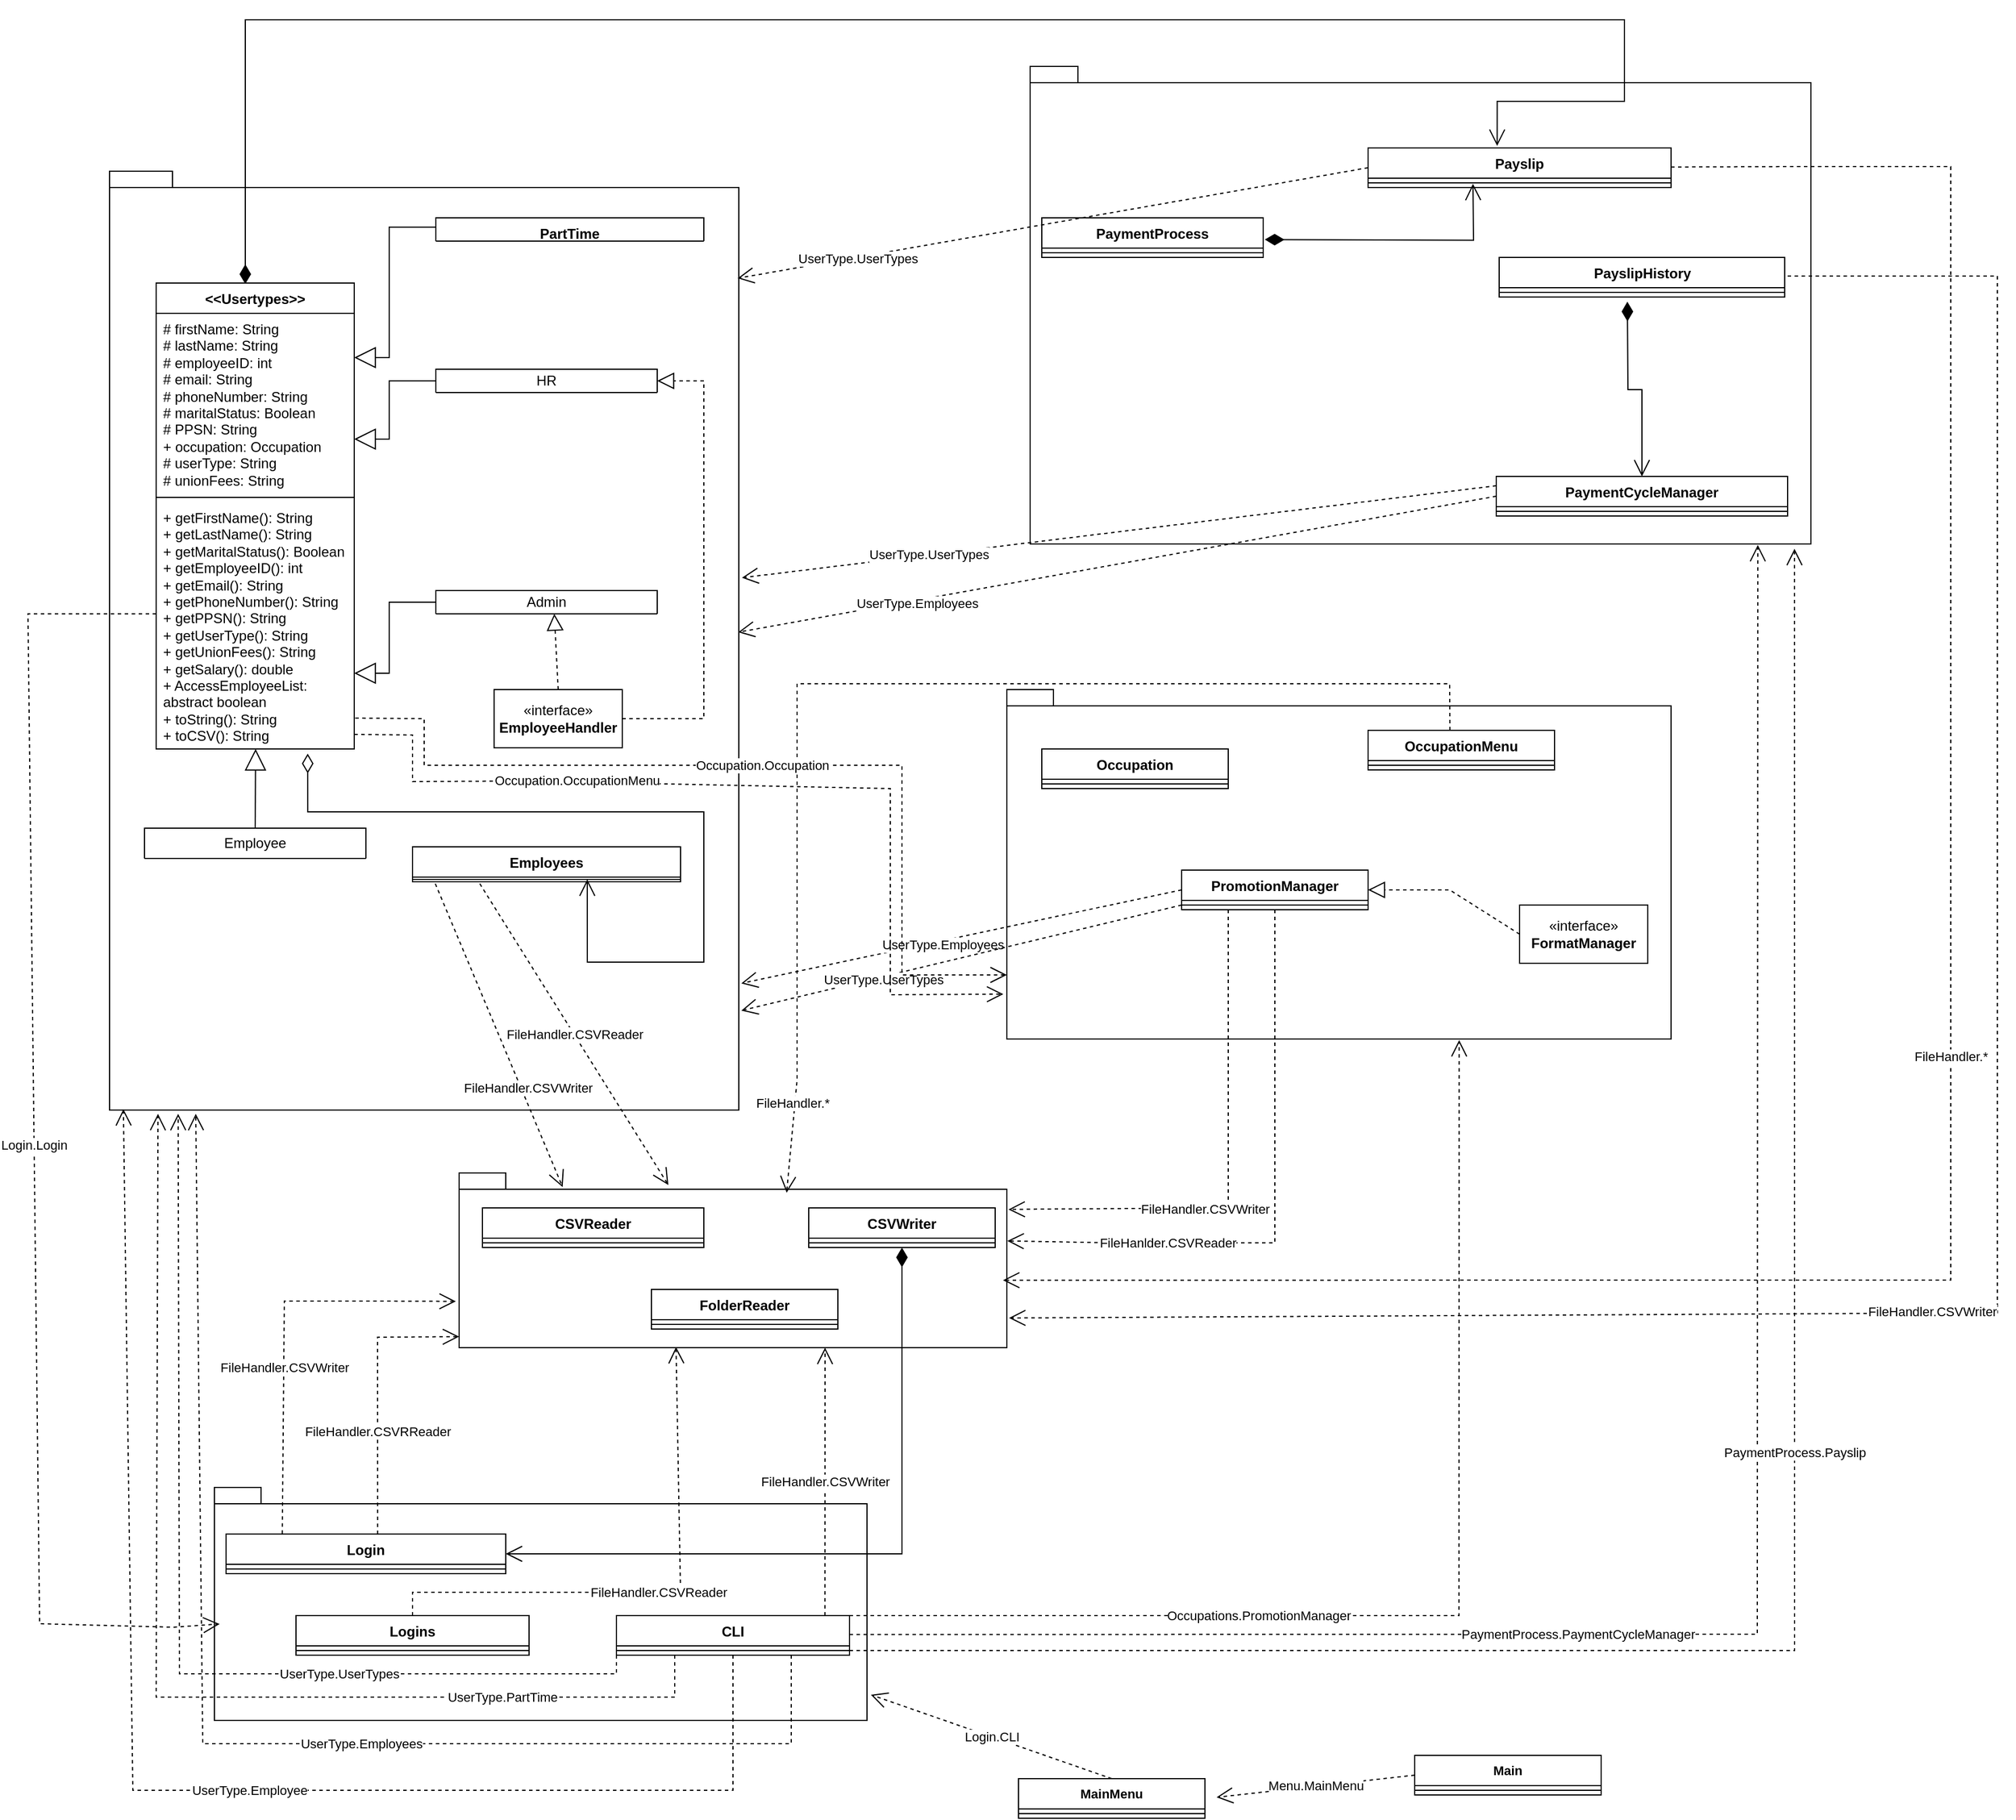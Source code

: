 <mxfile version="24.7.17">
  <diagram id="C5RBs43oDa-KdzZeNtuy" name="Page-1">
    <mxGraphModel dx="4654" dy="2660" grid="1" gridSize="10" guides="1" tooltips="1" connect="1" arrows="1" fold="1" page="1" pageScale="1" pageWidth="827" pageHeight="1169" math="0" shadow="0">
      <root>
        <mxCell id="WIyWlLk6GJQsqaUBKTNV-0" />
        <mxCell id="WIyWlLk6GJQsqaUBKTNV-1" parent="WIyWlLk6GJQsqaUBKTNV-0" />
        <mxCell id="4vPuWXh4gn6PE7Pk4YV6-0" value="&amp;lt;&amp;lt;Usertypes&amp;gt;&amp;gt;" style="swimlane;fontStyle=1;align=center;verticalAlign=top;childLayout=stackLayout;horizontal=1;startSize=26;horizontalStack=0;resizeParent=1;resizeParentMax=0;resizeLast=0;collapsible=1;marginBottom=0;whiteSpace=wrap;html=1;" vertex="1" parent="WIyWlLk6GJQsqaUBKTNV-1">
          <mxGeometry x="-780" y="-54" width="170" height="400" as="geometry" />
        </mxCell>
        <mxCell id="4vPuWXh4gn6PE7Pk4YV6-1" value="# firstName: String&lt;div&gt;# lastName: String&lt;/div&gt;&lt;div&gt;# employeeID: int&lt;/div&gt;&lt;div&gt;&lt;span style=&quot;background-color: initial;&quot;&gt;# email: String&lt;/span&gt;&lt;/div&gt;&lt;div&gt;&lt;span style=&quot;background-color: initial;&quot;&gt;# phoneNumber: String&lt;/span&gt;&lt;/div&gt;&lt;div&gt;&lt;span style=&quot;background-color: initial;&quot;&gt;# maritalStatus: Boolean&lt;/span&gt;&lt;/div&gt;&lt;div&gt;&lt;span style=&quot;background-color: initial;&quot;&gt;# PPSN: String&lt;/span&gt;&lt;/div&gt;&lt;div&gt;+ occupation: Occupation&lt;/div&gt;&lt;div&gt;# userType: String&lt;/div&gt;&lt;div&gt;# unionFees: String&lt;/div&gt;" style="text;strokeColor=none;fillColor=none;align=left;verticalAlign=top;spacingLeft=4;spacingRight=4;overflow=hidden;rotatable=0;points=[[0,0.5],[1,0.5]];portConstraint=eastwest;whiteSpace=wrap;html=1;" vertex="1" parent="4vPuWXh4gn6PE7Pk4YV6-0">
          <mxGeometry y="26" width="170" height="154" as="geometry" />
        </mxCell>
        <mxCell id="4vPuWXh4gn6PE7Pk4YV6-2" value="" style="line;strokeWidth=1;fillColor=none;align=left;verticalAlign=middle;spacingTop=-1;spacingLeft=3;spacingRight=3;rotatable=0;labelPosition=right;points=[];portConstraint=eastwest;strokeColor=inherit;" vertex="1" parent="4vPuWXh4gn6PE7Pk4YV6-0">
          <mxGeometry y="180" width="170" height="8" as="geometry" />
        </mxCell>
        <mxCell id="4vPuWXh4gn6PE7Pk4YV6-3" value="+ getFirstName(): String&lt;div&gt;+ getLastName(): String&lt;/div&gt;&lt;div&gt;+ getMaritalStatus(): Boolean&lt;/div&gt;&lt;div&gt;&lt;span style=&quot;background-color: initial;&quot;&gt;+ getEmployeeID(): int&lt;/span&gt;&lt;/div&gt;&lt;div&gt;&lt;span style=&quot;background-color: initial;&quot;&gt;+ getEmail(): String&lt;/span&gt;&lt;/div&gt;&lt;div&gt;&lt;span style=&quot;background-color: initial;&quot;&gt;+ getPhoneNumber(): String&lt;/span&gt;&lt;/div&gt;&lt;div&gt;&lt;span style=&quot;background-color: initial;&quot;&gt;+ getPPSN(): String&lt;/span&gt;&lt;/div&gt;&lt;div&gt;&lt;span style=&quot;background-color: initial;&quot;&gt;+ getUserType(): String&lt;/span&gt;&lt;/div&gt;&lt;div&gt;&lt;span style=&quot;background-color: initial;&quot;&gt;+ getUnionFees(): String&lt;/span&gt;&lt;/div&gt;&lt;div&gt;&lt;span style=&quot;background-color: initial;&quot;&gt;+ getSalary(): double&lt;/span&gt;&lt;/div&gt;&lt;div&gt;&lt;span style=&quot;background-color: initial;&quot;&gt;+ AccessEmployeeList: abstract boolean&lt;/span&gt;&lt;/div&gt;&lt;div&gt;&lt;span style=&quot;background-color: initial;&quot;&gt;+ toString(): String&lt;/span&gt;&lt;/div&gt;&lt;div&gt;&lt;span style=&quot;background-color: initial;&quot;&gt;+ toCSV(): String&lt;/span&gt;&lt;/div&gt;" style="text;strokeColor=none;fillColor=none;align=left;verticalAlign=top;spacingLeft=4;spacingRight=4;overflow=hidden;rotatable=0;points=[[0,0.5],[1,0.5]];portConstraint=eastwest;whiteSpace=wrap;html=1;" vertex="1" parent="4vPuWXh4gn6PE7Pk4YV6-0">
          <mxGeometry y="188" width="170" height="212" as="geometry" />
        </mxCell>
        <mxCell id="4vPuWXh4gn6PE7Pk4YV6-5" value="PartTime" style="swimlane;fontStyle=1;align=center;verticalAlign=top;childLayout=stackLayout;horizontal=1;startSize=26;horizontalStack=0;resizeParent=1;resizeParentMax=0;resizeLast=0;collapsible=1;marginBottom=0;whiteSpace=wrap;html=1;" vertex="1" parent="WIyWlLk6GJQsqaUBKTNV-1">
          <mxGeometry x="-540" y="-110" width="230" height="20" as="geometry" />
        </mxCell>
        <mxCell id="4vPuWXh4gn6PE7Pk4YV6-12" value="" style="shape=folder;fontStyle=1;spacingTop=10;tabWidth=40;tabHeight=14;tabPosition=left;html=1;whiteSpace=wrap;fillColor=none;" vertex="1" parent="WIyWlLk6GJQsqaUBKTNV-1">
          <mxGeometry x="-820" y="-150" width="540" height="806" as="geometry" />
        </mxCell>
        <mxCell id="4vPuWXh4gn6PE7Pk4YV6-13" value="" style="endArrow=block;endSize=16;endFill=0;html=1;rounded=0;exitX=0;exitY=0.5;exitDx=0;exitDy=0;" edge="1" parent="WIyWlLk6GJQsqaUBKTNV-1">
          <mxGeometry width="160" relative="1" as="geometry">
            <mxPoint x="-540" y="-102" as="sourcePoint" />
            <mxPoint x="-610" y="10" as="targetPoint" />
            <Array as="points">
              <mxPoint x="-580" y="-102" />
              <mxPoint x="-580" y="-22" />
              <mxPoint x="-580" y="-10" />
              <mxPoint x="-580" y="10" />
            </Array>
          </mxGeometry>
        </mxCell>
        <mxCell id="4vPuWXh4gn6PE7Pk4YV6-18" value="HR" style="swimlane;fontStyle=0;childLayout=stackLayout;horizontal=1;startSize=26;fillColor=none;horizontalStack=0;resizeParent=1;resizeParentMax=0;resizeLast=0;collapsible=1;marginBottom=0;whiteSpace=wrap;html=1;" vertex="1" parent="WIyWlLk6GJQsqaUBKTNV-1">
          <mxGeometry x="-540" y="20" width="190" height="20" as="geometry" />
        </mxCell>
        <mxCell id="4vPuWXh4gn6PE7Pk4YV6-22" value="" style="endArrow=block;endSize=16;endFill=0;html=1;rounded=0;exitX=0;exitY=0.5;exitDx=0;exitDy=0;" edge="1" parent="WIyWlLk6GJQsqaUBKTNV-1" source="4vPuWXh4gn6PE7Pk4YV6-18">
          <mxGeometry width="160" relative="1" as="geometry">
            <mxPoint x="-540" y="49" as="sourcePoint" />
            <mxPoint x="-610" y="80" as="targetPoint" />
            <Array as="points">
              <mxPoint x="-580" y="30" />
              <mxPoint x="-580" y="60" />
              <mxPoint x="-580" y="80" />
            </Array>
          </mxGeometry>
        </mxCell>
        <mxCell id="4vPuWXh4gn6PE7Pk4YV6-23" value="Admin" style="swimlane;fontStyle=0;childLayout=stackLayout;horizontal=1;startSize=26;fillColor=none;horizontalStack=0;resizeParent=1;resizeParentMax=0;resizeLast=0;collapsible=1;marginBottom=0;whiteSpace=wrap;html=1;" vertex="1" parent="WIyWlLk6GJQsqaUBKTNV-1">
          <mxGeometry x="-540" y="210" width="190" height="20" as="geometry" />
        </mxCell>
        <mxCell id="4vPuWXh4gn6PE7Pk4YV6-25" value="" style="endArrow=block;endSize=16;endFill=0;html=1;rounded=0;exitX=0;exitY=0.5;exitDx=0;exitDy=0;" edge="1" parent="WIyWlLk6GJQsqaUBKTNV-1" source="4vPuWXh4gn6PE7Pk4YV6-23">
          <mxGeometry width="160" relative="1" as="geometry">
            <mxPoint x="-540" y="250" as="sourcePoint" />
            <mxPoint x="-610" y="281" as="targetPoint" />
            <Array as="points">
              <mxPoint x="-580" y="220" />
              <mxPoint x="-580" y="261" />
              <mxPoint x="-580" y="281" />
            </Array>
          </mxGeometry>
        </mxCell>
        <mxCell id="4vPuWXh4gn6PE7Pk4YV6-26" value="Employee" style="swimlane;fontStyle=0;childLayout=stackLayout;horizontal=1;startSize=26;fillColor=none;horizontalStack=0;resizeParent=1;resizeParentMax=0;resizeLast=0;collapsible=1;marginBottom=0;whiteSpace=wrap;html=1;" vertex="1" parent="WIyWlLk6GJQsqaUBKTNV-1">
          <mxGeometry x="-790" y="414" width="190" height="26" as="geometry" />
        </mxCell>
        <mxCell id="4vPuWXh4gn6PE7Pk4YV6-28" value="" style="endArrow=block;endSize=16;endFill=0;html=1;rounded=0;exitX=0.5;exitY=0;exitDx=0;exitDy=0;entryX=0.502;entryY=1;entryDx=0;entryDy=0;entryPerimeter=0;" edge="1" parent="WIyWlLk6GJQsqaUBKTNV-1" source="4vPuWXh4gn6PE7Pk4YV6-26" target="4vPuWXh4gn6PE7Pk4YV6-3">
          <mxGeometry width="160" relative="1" as="geometry">
            <mxPoint x="-560" y="350" as="sourcePoint" />
            <mxPoint x="-400" y="350" as="targetPoint" />
          </mxGeometry>
        </mxCell>
        <mxCell id="4vPuWXh4gn6PE7Pk4YV6-29" value="Employees" style="swimlane;fontStyle=1;align=center;verticalAlign=top;childLayout=stackLayout;horizontal=1;startSize=26;horizontalStack=0;resizeParent=1;resizeParentMax=0;resizeLast=0;collapsible=1;marginBottom=0;whiteSpace=wrap;html=1;" vertex="1" parent="WIyWlLk6GJQsqaUBKTNV-1">
          <mxGeometry x="-560" y="430" width="230" height="30" as="geometry" />
        </mxCell>
        <mxCell id="4vPuWXh4gn6PE7Pk4YV6-31" value="" style="line;strokeWidth=1;fillColor=none;align=left;verticalAlign=middle;spacingTop=-1;spacingLeft=3;spacingRight=3;rotatable=0;labelPosition=right;points=[];portConstraint=eastwest;strokeColor=inherit;" vertex="1" parent="4vPuWXh4gn6PE7Pk4YV6-29">
          <mxGeometry y="26" width="230" height="4" as="geometry" />
        </mxCell>
        <mxCell id="4vPuWXh4gn6PE7Pk4YV6-35" value="" style="endArrow=open;html=1;endSize=12;startArrow=diamondThin;startSize=14;startFill=0;edgeStyle=orthogonalEdgeStyle;align=left;verticalAlign=bottom;rounded=0;entryX=0.652;entryY=0.5;entryDx=0;entryDy=0;entryPerimeter=0;exitX=0.765;exitY=1.019;exitDx=0;exitDy=0;exitPerimeter=0;" edge="1" parent="WIyWlLk6GJQsqaUBKTNV-1" source="4vPuWXh4gn6PE7Pk4YV6-3" target="4vPuWXh4gn6PE7Pk4YV6-31">
          <mxGeometry x="-1" y="3" relative="1" as="geometry">
            <mxPoint x="-650" y="370" as="sourcePoint" />
            <mxPoint x="-329.08" y="529.024" as="targetPoint" />
            <Array as="points">
              <mxPoint x="-650" y="400" />
              <mxPoint x="-310" y="400" />
              <mxPoint x="-310" y="529" />
              <mxPoint x="-410" y="529" />
            </Array>
          </mxGeometry>
        </mxCell>
        <mxCell id="4vPuWXh4gn6PE7Pk4YV6-36" value="PaymentProcess" style="swimlane;fontStyle=1;align=center;verticalAlign=top;childLayout=stackLayout;horizontal=1;startSize=26;horizontalStack=0;resizeParent=1;resizeParentMax=0;resizeLast=0;collapsible=1;marginBottom=0;whiteSpace=wrap;html=1;" vertex="1" parent="WIyWlLk6GJQsqaUBKTNV-1">
          <mxGeometry x="-20" y="-110" width="190" height="34" as="geometry" />
        </mxCell>
        <mxCell id="4vPuWXh4gn6PE7Pk4YV6-38" value="" style="line;strokeWidth=1;fillColor=none;align=left;verticalAlign=middle;spacingTop=-1;spacingLeft=3;spacingRight=3;rotatable=0;labelPosition=right;points=[];portConstraint=eastwest;strokeColor=inherit;" vertex="1" parent="4vPuWXh4gn6PE7Pk4YV6-36">
          <mxGeometry y="26" width="190" height="8" as="geometry" />
        </mxCell>
        <mxCell id="4vPuWXh4gn6PE7Pk4YV6-40" value="Payslip" style="swimlane;fontStyle=1;align=center;verticalAlign=top;childLayout=stackLayout;horizontal=1;startSize=26;horizontalStack=0;resizeParent=1;resizeParentMax=0;resizeLast=0;collapsible=1;marginBottom=0;whiteSpace=wrap;html=1;" vertex="1" parent="WIyWlLk6GJQsqaUBKTNV-1">
          <mxGeometry x="260" y="-170" width="260" height="34" as="geometry" />
        </mxCell>
        <mxCell id="4vPuWXh4gn6PE7Pk4YV6-42" value="" style="line;strokeWidth=1;fillColor=none;align=left;verticalAlign=middle;spacingTop=-1;spacingLeft=3;spacingRight=3;rotatable=0;labelPosition=right;points=[];portConstraint=eastwest;strokeColor=inherit;" vertex="1" parent="4vPuWXh4gn6PE7Pk4YV6-40">
          <mxGeometry y="26" width="260" height="8" as="geometry" />
        </mxCell>
        <mxCell id="4vPuWXh4gn6PE7Pk4YV6-44" value="" style="endArrow=open;html=1;endSize=12;startArrow=diamondThin;startSize=14;startFill=1;edgeStyle=orthogonalEdgeStyle;align=left;verticalAlign=bottom;rounded=0;entryX=0;entryY=0.202;entryDx=0;entryDy=0;entryPerimeter=0;exitX=1.007;exitY=0.232;exitDx=0;exitDy=0;exitPerimeter=0;" edge="1" parent="WIyWlLk6GJQsqaUBKTNV-1">
          <mxGeometry x="-1" y="3" relative="1" as="geometry">
            <mxPoint x="171.33" y="-91.312" as="sourcePoint" />
            <mxPoint x="350.0" y="-139.276" as="targetPoint" />
          </mxGeometry>
        </mxCell>
        <mxCell id="4vPuWXh4gn6PE7Pk4YV6-45" value="" style="endArrow=open;html=1;endSize=12;startArrow=diamondThin;startSize=14;startFill=1;edgeStyle=orthogonalEdgeStyle;align=left;verticalAlign=bottom;rounded=0;exitX=0.45;exitY=0.002;exitDx=0;exitDy=0;exitPerimeter=0;entryX=0.426;entryY=-0.05;entryDx=0;entryDy=0;entryPerimeter=0;" edge="1" parent="WIyWlLk6GJQsqaUBKTNV-1" source="4vPuWXh4gn6PE7Pk4YV6-0" target="4vPuWXh4gn6PE7Pk4YV6-40">
          <mxGeometry x="-1" y="3" relative="1" as="geometry">
            <mxPoint x="-660" y="-260" as="sourcePoint" />
            <mxPoint x="370" y="-200" as="targetPoint" />
            <Array as="points">
              <mxPoint x="-704" y="-280" />
              <mxPoint x="480" y="-280" />
              <mxPoint x="480" y="-210" />
              <mxPoint x="371" y="-210" />
            </Array>
          </mxGeometry>
        </mxCell>
        <mxCell id="4vPuWXh4gn6PE7Pk4YV6-46" value="PayslipHistory" style="swimlane;fontStyle=1;align=center;verticalAlign=top;childLayout=stackLayout;horizontal=1;startSize=26;horizontalStack=0;resizeParent=1;resizeParentMax=0;resizeLast=0;collapsible=1;marginBottom=0;whiteSpace=wrap;html=1;" vertex="1" parent="WIyWlLk6GJQsqaUBKTNV-1">
          <mxGeometry x="372.5" y="-76" width="245" height="34" as="geometry" />
        </mxCell>
        <mxCell id="4vPuWXh4gn6PE7Pk4YV6-48" value="" style="line;strokeWidth=1;fillColor=none;align=left;verticalAlign=middle;spacingTop=-1;spacingLeft=3;spacingRight=3;rotatable=0;labelPosition=right;points=[];portConstraint=eastwest;strokeColor=inherit;" vertex="1" parent="4vPuWXh4gn6PE7Pk4YV6-46">
          <mxGeometry y="26" width="245" height="8" as="geometry" />
        </mxCell>
        <mxCell id="4vPuWXh4gn6PE7Pk4YV6-50" value="PaymentCycleManager" style="swimlane;fontStyle=1;align=center;verticalAlign=top;childLayout=stackLayout;horizontal=1;startSize=26;horizontalStack=0;resizeParent=1;resizeParentMax=0;resizeLast=0;collapsible=1;marginBottom=0;whiteSpace=wrap;html=1;" vertex="1" parent="WIyWlLk6GJQsqaUBKTNV-1">
          <mxGeometry x="370" y="112" width="250" height="34" as="geometry" />
        </mxCell>
        <mxCell id="4vPuWXh4gn6PE7Pk4YV6-52" value="" style="line;strokeWidth=1;fillColor=none;align=left;verticalAlign=middle;spacingTop=-1;spacingLeft=3;spacingRight=3;rotatable=0;labelPosition=right;points=[];portConstraint=eastwest;strokeColor=inherit;" vertex="1" parent="4vPuWXh4gn6PE7Pk4YV6-50">
          <mxGeometry y="26" width="250" height="8" as="geometry" />
        </mxCell>
        <mxCell id="4vPuWXh4gn6PE7Pk4YV6-54" value="" style="endArrow=open;html=1;endSize=12;startArrow=diamondThin;startSize=14;startFill=1;edgeStyle=orthogonalEdgeStyle;align=left;verticalAlign=bottom;rounded=0;" edge="1" parent="WIyWlLk6GJQsqaUBKTNV-1" target="4vPuWXh4gn6PE7Pk4YV6-50">
          <mxGeometry x="-1" y="3" relative="1" as="geometry">
            <mxPoint x="482.5" y="-38" as="sourcePoint" />
            <mxPoint x="487.5" y="97" as="targetPoint" />
          </mxGeometry>
        </mxCell>
        <mxCell id="4vPuWXh4gn6PE7Pk4YV6-56" value="Occupation" style="swimlane;fontStyle=1;align=center;verticalAlign=top;childLayout=stackLayout;horizontal=1;startSize=26;horizontalStack=0;resizeParent=1;resizeParentMax=0;resizeLast=0;collapsible=1;marginBottom=0;whiteSpace=wrap;html=1;" vertex="1" parent="WIyWlLk6GJQsqaUBKTNV-1">
          <mxGeometry x="-20" y="346" width="160" height="34" as="geometry" />
        </mxCell>
        <mxCell id="4vPuWXh4gn6PE7Pk4YV6-58" value="" style="line;strokeWidth=1;fillColor=none;align=left;verticalAlign=middle;spacingTop=-1;spacingLeft=3;spacingRight=3;rotatable=0;labelPosition=right;points=[];portConstraint=eastwest;strokeColor=inherit;" vertex="1" parent="4vPuWXh4gn6PE7Pk4YV6-56">
          <mxGeometry y="26" width="160" height="8" as="geometry" />
        </mxCell>
        <mxCell id="4vPuWXh4gn6PE7Pk4YV6-60" value="OccupationMenu" style="swimlane;fontStyle=1;align=center;verticalAlign=top;childLayout=stackLayout;horizontal=1;startSize=26;horizontalStack=0;resizeParent=1;resizeParentMax=0;resizeLast=0;collapsible=1;marginBottom=0;whiteSpace=wrap;html=1;" vertex="1" parent="WIyWlLk6GJQsqaUBKTNV-1">
          <mxGeometry x="260" y="330" width="160" height="34" as="geometry" />
        </mxCell>
        <mxCell id="4vPuWXh4gn6PE7Pk4YV6-62" value="" style="line;strokeWidth=1;fillColor=none;align=left;verticalAlign=middle;spacingTop=-1;spacingLeft=3;spacingRight=3;rotatable=0;labelPosition=right;points=[];portConstraint=eastwest;strokeColor=inherit;" vertex="1" parent="4vPuWXh4gn6PE7Pk4YV6-60">
          <mxGeometry y="26" width="160" height="8" as="geometry" />
        </mxCell>
        <mxCell id="4vPuWXh4gn6PE7Pk4YV6-64" value="PromotionManager" style="swimlane;fontStyle=1;align=center;verticalAlign=top;childLayout=stackLayout;horizontal=1;startSize=26;horizontalStack=0;resizeParent=1;resizeParentMax=0;resizeLast=0;collapsible=1;marginBottom=0;whiteSpace=wrap;html=1;" vertex="1" parent="WIyWlLk6GJQsqaUBKTNV-1">
          <mxGeometry x="100" y="450" width="160" height="34" as="geometry" />
        </mxCell>
        <mxCell id="4vPuWXh4gn6PE7Pk4YV6-66" value="" style="line;strokeWidth=1;fillColor=none;align=left;verticalAlign=middle;spacingTop=-1;spacingLeft=3;spacingRight=3;rotatable=0;labelPosition=right;points=[];portConstraint=eastwest;strokeColor=inherit;" vertex="1" parent="4vPuWXh4gn6PE7Pk4YV6-64">
          <mxGeometry y="26" width="160" height="8" as="geometry" />
        </mxCell>
        <mxCell id="4vPuWXh4gn6PE7Pk4YV6-68" value="«interface»&lt;br&gt;&lt;b&gt;FormatManager&lt;/b&gt;" style="html=1;whiteSpace=wrap;" vertex="1" parent="WIyWlLk6GJQsqaUBKTNV-1">
          <mxGeometry x="390" y="480" width="110" height="50" as="geometry" />
        </mxCell>
        <mxCell id="4vPuWXh4gn6PE7Pk4YV6-69" value="" style="endArrow=block;dashed=1;endFill=0;endSize=12;html=1;rounded=0;exitX=0;exitY=0.5;exitDx=0;exitDy=0;entryX=1;entryY=0.5;entryDx=0;entryDy=0;" edge="1" parent="WIyWlLk6GJQsqaUBKTNV-1" source="4vPuWXh4gn6PE7Pk4YV6-68" target="4vPuWXh4gn6PE7Pk4YV6-64">
          <mxGeometry width="160" relative="1" as="geometry">
            <mxPoint x="270" y="466.52" as="sourcePoint" />
            <mxPoint x="290" y="560" as="targetPoint" />
            <Array as="points">
              <mxPoint x="330" y="467" />
            </Array>
          </mxGeometry>
        </mxCell>
        <mxCell id="4vPuWXh4gn6PE7Pk4YV6-71" value="" style="shape=folder;fontStyle=1;spacingTop=10;tabWidth=40;tabHeight=14;tabPosition=left;html=1;whiteSpace=wrap;fillColor=none;" vertex="1" parent="WIyWlLk6GJQsqaUBKTNV-1">
          <mxGeometry x="-50" y="295" width="570" height="300" as="geometry" />
        </mxCell>
        <mxCell id="4vPuWXh4gn6PE7Pk4YV6-72" value="CSVReader" style="swimlane;fontStyle=1;align=center;verticalAlign=top;childLayout=stackLayout;horizontal=1;startSize=26;horizontalStack=0;resizeParent=1;resizeParentMax=0;resizeLast=0;collapsible=1;marginBottom=0;whiteSpace=wrap;html=1;" vertex="1" parent="WIyWlLk6GJQsqaUBKTNV-1">
          <mxGeometry x="-500" y="740" width="190" height="34" as="geometry" />
        </mxCell>
        <mxCell id="4vPuWXh4gn6PE7Pk4YV6-74" value="" style="line;strokeWidth=1;fillColor=none;align=left;verticalAlign=middle;spacingTop=-1;spacingLeft=3;spacingRight=3;rotatable=0;labelPosition=right;points=[];portConstraint=eastwest;strokeColor=inherit;" vertex="1" parent="4vPuWXh4gn6PE7Pk4YV6-72">
          <mxGeometry y="26" width="190" height="8" as="geometry" />
        </mxCell>
        <mxCell id="4vPuWXh4gn6PE7Pk4YV6-76" value="CSVWriter" style="swimlane;fontStyle=1;align=center;verticalAlign=top;childLayout=stackLayout;horizontal=1;startSize=26;horizontalStack=0;resizeParent=1;resizeParentMax=0;resizeLast=0;collapsible=1;marginBottom=0;whiteSpace=wrap;html=1;" vertex="1" parent="WIyWlLk6GJQsqaUBKTNV-1">
          <mxGeometry x="-220" y="740" width="160" height="34" as="geometry" />
        </mxCell>
        <mxCell id="4vPuWXh4gn6PE7Pk4YV6-78" value="" style="line;strokeWidth=1;fillColor=none;align=left;verticalAlign=middle;spacingTop=-1;spacingLeft=3;spacingRight=3;rotatable=0;labelPosition=right;points=[];portConstraint=eastwest;strokeColor=inherit;" vertex="1" parent="4vPuWXh4gn6PE7Pk4YV6-76">
          <mxGeometry y="26" width="160" height="8" as="geometry" />
        </mxCell>
        <mxCell id="4vPuWXh4gn6PE7Pk4YV6-81" value="FolderReader" style="swimlane;fontStyle=1;align=center;verticalAlign=top;childLayout=stackLayout;horizontal=1;startSize=26;horizontalStack=0;resizeParent=1;resizeParentMax=0;resizeLast=0;collapsible=1;marginBottom=0;whiteSpace=wrap;html=1;" vertex="1" parent="WIyWlLk6GJQsqaUBKTNV-1">
          <mxGeometry x="-355" y="810" width="160" height="34" as="geometry" />
        </mxCell>
        <mxCell id="4vPuWXh4gn6PE7Pk4YV6-83" value="" style="line;strokeWidth=1;fillColor=none;align=left;verticalAlign=middle;spacingTop=-1;spacingLeft=3;spacingRight=3;rotatable=0;labelPosition=right;points=[];portConstraint=eastwest;strokeColor=inherit;" vertex="1" parent="4vPuWXh4gn6PE7Pk4YV6-81">
          <mxGeometry y="26" width="160" height="8" as="geometry" />
        </mxCell>
        <mxCell id="4vPuWXh4gn6PE7Pk4YV6-85" value="" style="shape=folder;fontStyle=1;spacingTop=10;tabWidth=40;tabHeight=14;tabPosition=left;html=1;whiteSpace=wrap;fillColor=none;" vertex="1" parent="WIyWlLk6GJQsqaUBKTNV-1">
          <mxGeometry x="-520" y="710" width="470" height="150" as="geometry" />
        </mxCell>
        <mxCell id="4vPuWXh4gn6PE7Pk4YV6-86" value="FileHandler.*" style="endArrow=open;endSize=12;dashed=1;html=1;rounded=0;exitX=0.439;exitY=-0.001;exitDx=0;exitDy=0;entryX=0.598;entryY=0.113;entryDx=0;entryDy=0;entryPerimeter=0;exitPerimeter=0;" edge="1" parent="WIyWlLk6GJQsqaUBKTNV-1" source="4vPuWXh4gn6PE7Pk4YV6-60" target="4vPuWXh4gn6PE7Pk4YV6-85">
          <mxGeometry x="0.852" y="-2" width="160" relative="1" as="geometry">
            <mxPoint x="-150" y="530" as="sourcePoint" />
            <mxPoint x="-220" y="610" as="targetPoint" />
            <Array as="points">
              <mxPoint x="330" y="290" />
              <mxPoint x="-230" y="290" />
              <mxPoint x="-230" y="610" />
              <mxPoint x="-230" y="630" />
            </Array>
            <mxPoint as="offset" />
          </mxGeometry>
        </mxCell>
        <mxCell id="4vPuWXh4gn6PE7Pk4YV6-87" value="FileHanlder.CSVReader" style="endArrow=open;endSize=12;dashed=1;html=1;rounded=0;exitX=0.5;exitY=1;exitDx=0;exitDy=0;entryX=1.001;entryY=0.389;entryDx=0;entryDy=0;entryPerimeter=0;" edge="1" parent="WIyWlLk6GJQsqaUBKTNV-1" source="4vPuWXh4gn6PE7Pk4YV6-64" target="4vPuWXh4gn6PE7Pk4YV6-85">
          <mxGeometry x="0.469" width="160" relative="1" as="geometry">
            <mxPoint x="-60" y="670" as="sourcePoint" />
            <mxPoint x="100" y="670" as="targetPoint" />
            <Array as="points">
              <mxPoint x="180" y="650" />
              <mxPoint x="180" y="770" />
              <mxPoint x="40" y="770" />
            </Array>
            <mxPoint as="offset" />
          </mxGeometry>
        </mxCell>
        <mxCell id="4vPuWXh4gn6PE7Pk4YV6-88" value="FileHandler.CSVWriter" style="endArrow=open;endSize=12;dashed=1;html=1;rounded=0;exitX=0.25;exitY=1;exitDx=0;exitDy=0;entryX=1.003;entryY=0.209;entryDx=0;entryDy=0;entryPerimeter=0;" edge="1" parent="WIyWlLk6GJQsqaUBKTNV-1" source="4vPuWXh4gn6PE7Pk4YV6-64" target="4vPuWXh4gn6PE7Pk4YV6-85">
          <mxGeometry x="0.244" y="1" width="160" relative="1" as="geometry">
            <mxPoint x="140" y="730" as="sourcePoint" />
            <mxPoint x="300" y="730" as="targetPoint" />
            <Array as="points">
              <mxPoint x="140" y="620" />
              <mxPoint x="140" y="740" />
              <mxPoint x="-20" y="741" />
            </Array>
            <mxPoint as="offset" />
          </mxGeometry>
        </mxCell>
        <mxCell id="4vPuWXh4gn6PE7Pk4YV6-89" value="UserType.Employees" style="endArrow=open;endSize=12;dashed=1;html=1;rounded=0;exitX=0;exitY=0.5;exitDx=0;exitDy=0;entryX=1.004;entryY=0.865;entryDx=0;entryDy=0;entryPerimeter=0;" edge="1" parent="WIyWlLk6GJQsqaUBKTNV-1" source="4vPuWXh4gn6PE7Pk4YV6-64" target="4vPuWXh4gn6PE7Pk4YV6-12">
          <mxGeometry x="0.087" y="3" width="160" relative="1" as="geometry">
            <mxPoint x="-250" y="560" as="sourcePoint" />
            <mxPoint x="-90" y="560" as="targetPoint" />
            <mxPoint as="offset" />
          </mxGeometry>
        </mxCell>
        <mxCell id="4vPuWXh4gn6PE7Pk4YV6-90" value="UserType.UserTypes" style="endArrow=open;endSize=12;dashed=1;html=1;rounded=0;entryX=1.004;entryY=0.894;entryDx=0;entryDy=0;entryPerimeter=0;" edge="1" parent="WIyWlLk6GJQsqaUBKTNV-1" target="4vPuWXh4gn6PE7Pk4YV6-12">
          <mxGeometry x="0.36" y="3" width="160" relative="1" as="geometry">
            <mxPoint x="100" y="480" as="sourcePoint" />
            <mxPoint x="-90" y="560" as="targetPoint" />
            <mxPoint as="offset" />
          </mxGeometry>
        </mxCell>
        <mxCell id="4vPuWXh4gn6PE7Pk4YV6-91" value="UserType.UserTypes" style="endArrow=open;endSize=12;dashed=1;html=1;rounded=0;entryX=1.005;entryY=0.433;entryDx=0;entryDy=0;entryPerimeter=0;" edge="1" parent="WIyWlLk6GJQsqaUBKTNV-1" target="4vPuWXh4gn6PE7Pk4YV6-12">
          <mxGeometry x="0.506" width="160" relative="1" as="geometry">
            <mxPoint x="370" y="120" as="sourcePoint" />
            <mxPoint x="-220" y="120" as="targetPoint" />
            <mxPoint as="offset" />
          </mxGeometry>
        </mxCell>
        <mxCell id="4vPuWXh4gn6PE7Pk4YV6-92" value="UserType.Employees" style="endArrow=open;endSize=12;dashed=1;html=1;rounded=0;entryX=0.999;entryY=0.491;entryDx=0;entryDy=0;entryPerimeter=0;" edge="1" parent="WIyWlLk6GJQsqaUBKTNV-1" target="4vPuWXh4gn6PE7Pk4YV6-12">
          <mxGeometry x="0.53" y="3" width="160" relative="1" as="geometry">
            <mxPoint x="370" y="129" as="sourcePoint" />
            <mxPoint x="-301.143" y="163" as="targetPoint" />
            <mxPoint as="offset" />
          </mxGeometry>
        </mxCell>
        <mxCell id="4vPuWXh4gn6PE7Pk4YV6-93" value="UserType.UserTypes" style="endArrow=open;endSize=12;dashed=1;html=1;rounded=0;exitX=0;exitY=0.5;exitDx=0;exitDy=0;entryX=0.998;entryY=0.114;entryDx=0;entryDy=0;entryPerimeter=0;" edge="1" parent="WIyWlLk6GJQsqaUBKTNV-1" source="4vPuWXh4gn6PE7Pk4YV6-40" target="4vPuWXh4gn6PE7Pk4YV6-12">
          <mxGeometry x="0.619" y="1" width="160" relative="1" as="geometry">
            <mxPoint x="70" y="-171.25" as="sourcePoint" />
            <mxPoint x="230" y="-171.25" as="targetPoint" />
            <mxPoint as="offset" />
          </mxGeometry>
        </mxCell>
        <mxCell id="4vPuWXh4gn6PE7Pk4YV6-94" value="FileHandler.*" style="endArrow=open;endSize=12;dashed=1;html=1;rounded=0;entryX=0.993;entryY=0.614;entryDx=0;entryDy=0;entryPerimeter=0;" edge="1" parent="WIyWlLk6GJQsqaUBKTNV-1" target="4vPuWXh4gn6PE7Pk4YV6-85">
          <mxGeometry width="160" relative="1" as="geometry">
            <mxPoint x="520" y="-153.63" as="sourcePoint" />
            <mxPoint x="580" y="760" as="targetPoint" />
            <Array as="points">
              <mxPoint x="630" y="-154" />
              <mxPoint x="760" y="-154" />
              <mxPoint x="760" y="340" />
              <mxPoint x="760" y="580" />
              <mxPoint x="760" y="802" />
            </Array>
          </mxGeometry>
        </mxCell>
        <mxCell id="4vPuWXh4gn6PE7Pk4YV6-96" value="FileHandler.CSVWriter" style="endArrow=open;endSize=12;dashed=1;html=1;rounded=0;entryX=1.004;entryY=0.83;entryDx=0;entryDy=0;entryPerimeter=0;" edge="1" parent="WIyWlLk6GJQsqaUBKTNV-1" target="4vPuWXh4gn6PE7Pk4YV6-85">
          <mxGeometry x="0.174" y="-1" width="160" relative="1" as="geometry">
            <mxPoint x="620" y="-60" as="sourcePoint" />
            <mxPoint x="-203" y="812" as="targetPoint" />
            <Array as="points">
              <mxPoint x="660" y="-60" />
              <mxPoint x="800" y="-60" />
              <mxPoint x="800" y="350" />
              <mxPoint x="800" y="590" />
              <mxPoint x="800" y="710" />
              <mxPoint x="800" y="830" />
            </Array>
            <mxPoint as="offset" />
          </mxGeometry>
        </mxCell>
        <mxCell id="4vPuWXh4gn6PE7Pk4YV6-97" value="" style="shape=folder;fontStyle=1;spacingTop=10;tabWidth=40;tabHeight=14;tabPosition=left;html=1;whiteSpace=wrap;fillColor=none;" vertex="1" parent="WIyWlLk6GJQsqaUBKTNV-1">
          <mxGeometry x="-30" y="-240" width="670" height="410" as="geometry" />
        </mxCell>
        <mxCell id="4vPuWXh4gn6PE7Pk4YV6-99" value="«interface»&lt;br&gt;&lt;b&gt;EmployeeHandler&lt;/b&gt;" style="html=1;whiteSpace=wrap;" vertex="1" parent="WIyWlLk6GJQsqaUBKTNV-1">
          <mxGeometry x="-490" y="295" width="110" height="50" as="geometry" />
        </mxCell>
        <mxCell id="4vPuWXh4gn6PE7Pk4YV6-100" value="" style="endArrow=block;dashed=1;endFill=0;endSize=12;html=1;rounded=0;exitX=0.5;exitY=0;exitDx=0;exitDy=0;entryX=0.535;entryY=0.998;entryDx=0;entryDy=0;entryPerimeter=0;" edge="1" parent="WIyWlLk6GJQsqaUBKTNV-1" source="4vPuWXh4gn6PE7Pk4YV6-99" target="4vPuWXh4gn6PE7Pk4YV6-23">
          <mxGeometry width="160" relative="1" as="geometry">
            <mxPoint x="-500" y="310" as="sourcePoint" />
            <mxPoint x="-340" y="310" as="targetPoint" />
          </mxGeometry>
        </mxCell>
        <mxCell id="4vPuWXh4gn6PE7Pk4YV6-101" value="" style="endArrow=block;dashed=1;endFill=0;endSize=12;html=1;rounded=0;exitX=1;exitY=0.5;exitDx=0;exitDy=0;entryX=1;entryY=0.5;entryDx=0;entryDy=0;" edge="1" parent="WIyWlLk6GJQsqaUBKTNV-1" source="4vPuWXh4gn6PE7Pk4YV6-99" target="4vPuWXh4gn6PE7Pk4YV6-18">
          <mxGeometry width="160" relative="1" as="geometry">
            <mxPoint x="-450" y="230" as="sourcePoint" />
            <mxPoint x="-310" y="20" as="targetPoint" />
            <Array as="points">
              <mxPoint x="-310" y="320" />
              <mxPoint x="-310" y="30" />
            </Array>
          </mxGeometry>
        </mxCell>
        <mxCell id="4vPuWXh4gn6PE7Pk4YV6-105" value="FileHandler.CSVReader" style="endArrow=open;endSize=12;dashed=1;html=1;rounded=0;exitX=0.251;exitY=1.417;exitDx=0;exitDy=0;exitPerimeter=0;entryX=0.382;entryY=0.069;entryDx=0;entryDy=0;entryPerimeter=0;" edge="1" parent="WIyWlLk6GJQsqaUBKTNV-1" source="4vPuWXh4gn6PE7Pk4YV6-31" target="4vPuWXh4gn6PE7Pk4YV6-85">
          <mxGeometry width="160" relative="1" as="geometry">
            <mxPoint x="-690" y="570" as="sourcePoint" />
            <mxPoint x="-530" y="570" as="targetPoint" />
          </mxGeometry>
        </mxCell>
        <mxCell id="4vPuWXh4gn6PE7Pk4YV6-106" value="FileHandler.CSVWriter" style="endArrow=open;endSize=12;dashed=1;html=1;rounded=0;exitX=0.085;exitY=1.417;exitDx=0;exitDy=0;exitPerimeter=0;entryX=0.189;entryY=0.081;entryDx=0;entryDy=0;entryPerimeter=0;" edge="1" parent="WIyWlLk6GJQsqaUBKTNV-1" source="4vPuWXh4gn6PE7Pk4YV6-31" target="4vPuWXh4gn6PE7Pk4YV6-85">
          <mxGeometry x="0.362" y="5" width="160" relative="1" as="geometry">
            <mxPoint x="-690" y="570" as="sourcePoint" />
            <mxPoint x="-530" y="570" as="targetPoint" />
            <mxPoint as="offset" />
          </mxGeometry>
        </mxCell>
        <mxCell id="4vPuWXh4gn6PE7Pk4YV6-107" value="Login" style="swimlane;fontStyle=1;align=center;verticalAlign=top;childLayout=stackLayout;horizontal=1;startSize=26;horizontalStack=0;resizeParent=1;resizeParentMax=0;resizeLast=0;collapsible=1;marginBottom=0;whiteSpace=wrap;html=1;" vertex="1" parent="WIyWlLk6GJQsqaUBKTNV-1">
          <mxGeometry x="-720" y="1020" width="240" height="34" as="geometry" />
        </mxCell>
        <mxCell id="4vPuWXh4gn6PE7Pk4YV6-109" value="" style="line;strokeWidth=1;fillColor=none;align=left;verticalAlign=middle;spacingTop=-1;spacingLeft=3;spacingRight=3;rotatable=0;labelPosition=right;points=[];portConstraint=eastwest;strokeColor=inherit;" vertex="1" parent="4vPuWXh4gn6PE7Pk4YV6-107">
          <mxGeometry y="26" width="240" height="8" as="geometry" />
        </mxCell>
        <mxCell id="4vPuWXh4gn6PE7Pk4YV6-111" value="FileHandler.CSVWriter" style="endArrow=open;endSize=12;dashed=1;html=1;rounded=0;exitX=0.201;exitY=-0.008;exitDx=0;exitDy=0;exitPerimeter=0;entryX=-0.006;entryY=0.735;entryDx=0;entryDy=0;entryPerimeter=0;" edge="1" parent="WIyWlLk6GJQsqaUBKTNV-1" source="4vPuWXh4gn6PE7Pk4YV6-107" target="4vPuWXh4gn6PE7Pk4YV6-85">
          <mxGeometry x="-0.176" width="160" relative="1" as="geometry">
            <mxPoint x="-510" y="1080" as="sourcePoint" />
            <mxPoint x="-350" y="1080" as="targetPoint" />
            <Array as="points">
              <mxPoint x="-670" y="820" />
              <mxPoint x="-590" y="820" />
            </Array>
            <mxPoint as="offset" />
          </mxGeometry>
        </mxCell>
        <mxCell id="4vPuWXh4gn6PE7Pk4YV6-112" value="FileHandler.CSVRReader" style="endArrow=open;endSize=12;dashed=1;html=1;rounded=0;entryX=0;entryY=0.937;entryDx=0;entryDy=0;entryPerimeter=0;exitX=0.542;exitY=0;exitDx=0;exitDy=0;exitPerimeter=0;" edge="1" parent="WIyWlLk6GJQsqaUBKTNV-1" source="4vPuWXh4gn6PE7Pk4YV6-107" target="4vPuWXh4gn6PE7Pk4YV6-85">
          <mxGeometry x="-0.266" y="-1" width="160" relative="1" as="geometry">
            <mxPoint x="-580" y="1010" as="sourcePoint" />
            <mxPoint x="-300" y="1010" as="targetPoint" />
            <Array as="points">
              <mxPoint x="-590" y="851" />
            </Array>
            <mxPoint x="-1" as="offset" />
          </mxGeometry>
        </mxCell>
        <mxCell id="4vPuWXh4gn6PE7Pk4YV6-113" value="" style="endArrow=open;html=1;endSize=12;startArrow=diamondThin;startSize=14;startFill=1;edgeStyle=orthogonalEdgeStyle;align=left;verticalAlign=bottom;rounded=0;exitX=0.5;exitY=1;exitDx=0;exitDy=0;entryX=1;entryY=0.5;entryDx=0;entryDy=0;" edge="1" parent="WIyWlLk6GJQsqaUBKTNV-1" source="4vPuWXh4gn6PE7Pk4YV6-76" target="4vPuWXh4gn6PE7Pk4YV6-107">
          <mxGeometry x="-1" y="3" relative="1" as="geometry">
            <mxPoint x="-460" y="940" as="sourcePoint" />
            <mxPoint x="-400" y="980" as="targetPoint" />
          </mxGeometry>
        </mxCell>
        <mxCell id="4vPuWXh4gn6PE7Pk4YV6-114" value="Logins" style="swimlane;fontStyle=1;align=center;verticalAlign=top;childLayout=stackLayout;horizontal=1;startSize=26;horizontalStack=0;resizeParent=1;resizeParentMax=0;resizeLast=0;collapsible=1;marginBottom=0;whiteSpace=wrap;html=1;" vertex="1" parent="WIyWlLk6GJQsqaUBKTNV-1">
          <mxGeometry x="-660" y="1090" width="200" height="34" as="geometry" />
        </mxCell>
        <mxCell id="4vPuWXh4gn6PE7Pk4YV6-116" value="" style="line;strokeWidth=1;fillColor=none;align=left;verticalAlign=middle;spacingTop=-1;spacingLeft=3;spacingRight=3;rotatable=0;labelPosition=right;points=[];portConstraint=eastwest;strokeColor=inherit;" vertex="1" parent="4vPuWXh4gn6PE7Pk4YV6-114">
          <mxGeometry y="26" width="200" height="8" as="geometry" />
        </mxCell>
        <mxCell id="4vPuWXh4gn6PE7Pk4YV6-118" value="FileHandler.CSVReader" style="endArrow=open;endSize=12;dashed=1;html=1;rounded=0;exitX=0.5;exitY=0;exitDx=0;exitDy=0;entryX=0.396;entryY=0.996;entryDx=0;entryDy=0;entryPerimeter=0;" edge="1" parent="WIyWlLk6GJQsqaUBKTNV-1" source="4vPuWXh4gn6PE7Pk4YV6-114" target="4vPuWXh4gn6PE7Pk4YV6-85">
          <mxGeometry width="160" relative="1" as="geometry">
            <mxPoint x="-410" y="1010" as="sourcePoint" />
            <mxPoint x="-250" y="1010" as="targetPoint" />
            <Array as="points">
              <mxPoint x="-560" y="1070" />
              <mxPoint x="-330" y="1070" />
            </Array>
          </mxGeometry>
        </mxCell>
        <mxCell id="4vPuWXh4gn6PE7Pk4YV6-119" value="CLI" style="swimlane;fontStyle=1;align=center;verticalAlign=top;childLayout=stackLayout;horizontal=1;startSize=26;horizontalStack=0;resizeParent=1;resizeParentMax=0;resizeLast=0;collapsible=1;marginBottom=0;whiteSpace=wrap;html=1;" vertex="1" parent="WIyWlLk6GJQsqaUBKTNV-1">
          <mxGeometry x="-385" y="1090" width="200" height="34" as="geometry" />
        </mxCell>
        <mxCell id="4vPuWXh4gn6PE7Pk4YV6-121" value="" style="line;strokeWidth=1;fillColor=none;align=left;verticalAlign=middle;spacingTop=-1;spacingLeft=3;spacingRight=3;rotatable=0;labelPosition=right;points=[];portConstraint=eastwest;strokeColor=inherit;" vertex="1" parent="4vPuWXh4gn6PE7Pk4YV6-119">
          <mxGeometry y="26" width="200" height="8" as="geometry" />
        </mxCell>
        <mxCell id="4vPuWXh4gn6PE7Pk4YV6-123" value="FileHandler.CSVWriter" style="endArrow=open;endSize=12;dashed=1;html=1;rounded=0;exitX=0.644;exitY=-0.076;exitDx=0;exitDy=0;exitPerimeter=0;" edge="1" parent="WIyWlLk6GJQsqaUBKTNV-1">
          <mxGeometry x="0.002" width="160" relative="1" as="geometry">
            <mxPoint x="-206.11" y="1089.996" as="sourcePoint" />
            <mxPoint x="-206" y="860" as="targetPoint" />
            <mxPoint as="offset" />
          </mxGeometry>
        </mxCell>
        <mxCell id="4vPuWXh4gn6PE7Pk4YV6-124" value="Occupations.PromotionManager" style="endArrow=open;endSize=12;dashed=1;html=1;rounded=0;entryX=0.681;entryY=1.003;entryDx=0;entryDy=0;entryPerimeter=0;exitX=1;exitY=0;exitDx=0;exitDy=0;" edge="1" parent="WIyWlLk6GJQsqaUBKTNV-1" source="4vPuWXh4gn6PE7Pk4YV6-119" target="4vPuWXh4gn6PE7Pk4YV6-71">
          <mxGeometry x="-0.309" width="160" relative="1" as="geometry">
            <mxPoint x="-185" y="1106.29" as="sourcePoint" />
            <mxPoint x="-25" y="1106.29" as="targetPoint" />
            <Array as="points">
              <mxPoint x="338" y="1090" />
            </Array>
            <mxPoint x="-1" as="offset" />
          </mxGeometry>
        </mxCell>
        <mxCell id="4vPuWXh4gn6PE7Pk4YV6-125" value="PaymentProcess.PaymentCycleManager" style="endArrow=open;endSize=12;dashed=1;html=1;rounded=0;entryX=0.932;entryY=1.002;entryDx=0;entryDy=0;entryPerimeter=0;" edge="1" parent="WIyWlLk6GJQsqaUBKTNV-1" target="4vPuWXh4gn6PE7Pk4YV6-97">
          <mxGeometry x="-0.271" width="160" relative="1" as="geometry">
            <mxPoint x="-185" y="1106.29" as="sourcePoint" />
            <mxPoint x="660" y="460" as="targetPoint" />
            <Array as="points">
              <mxPoint x="594" y="1106" />
            </Array>
            <mxPoint as="offset" />
          </mxGeometry>
        </mxCell>
        <mxCell id="4vPuWXh4gn6PE7Pk4YV6-126" value="PaymentProcess.Payslip" style="endArrow=open;endSize=12;dashed=1;html=1;rounded=0;entryX=0.979;entryY=1.01;entryDx=0;entryDy=0;entryPerimeter=0;" edge="1" parent="WIyWlLk6GJQsqaUBKTNV-1" target="4vPuWXh4gn6PE7Pk4YV6-97">
          <mxGeometry x="0.117" width="160" relative="1" as="geometry">
            <mxPoint x="-185" y="1120" as="sourcePoint" />
            <mxPoint x="660" y="410" as="targetPoint" />
            <Array as="points">
              <mxPoint x="626" y="1120" />
            </Array>
            <mxPoint as="offset" />
          </mxGeometry>
        </mxCell>
        <mxCell id="4vPuWXh4gn6PE7Pk4YV6-127" value="UserType.Employee" style="endArrow=open;endSize=12;dashed=1;html=1;rounded=0;exitX=0.5;exitY=1;exitDx=0;exitDy=0;entryX=0.022;entryY=0.999;entryDx=0;entryDy=0;entryPerimeter=0;" edge="1" parent="WIyWlLk6GJQsqaUBKTNV-1" source="4vPuWXh4gn6PE7Pk4YV6-119" target="4vPuWXh4gn6PE7Pk4YV6-12">
          <mxGeometry x="-0.126" width="160" relative="1" as="geometry">
            <mxPoint x="-690" y="880" as="sourcePoint" />
            <mxPoint x="-530" y="880" as="targetPoint" />
            <Array as="points">
              <mxPoint x="-285" y="1240" />
              <mxPoint x="-800" y="1240" />
            </Array>
            <mxPoint as="offset" />
          </mxGeometry>
        </mxCell>
        <mxCell id="4vPuWXh4gn6PE7Pk4YV6-128" value="UserType.Employees" style="endArrow=open;endSize=12;dashed=1;html=1;rounded=0;exitX=0.75;exitY=1;exitDx=0;exitDy=0;entryX=0.137;entryY=1.004;entryDx=0;entryDy=0;entryPerimeter=0;" edge="1" parent="WIyWlLk6GJQsqaUBKTNV-1" source="4vPuWXh4gn6PE7Pk4YV6-119" target="4vPuWXh4gn6PE7Pk4YV6-12">
          <mxGeometry x="-0.206" width="160" relative="1" as="geometry">
            <mxPoint x="-670" y="930" as="sourcePoint" />
            <mxPoint x="-670" y="710" as="targetPoint" />
            <Array as="points">
              <mxPoint x="-235" y="1200" />
              <mxPoint x="-740" y="1200" />
            </Array>
            <mxPoint as="offset" />
          </mxGeometry>
        </mxCell>
        <mxCell id="4vPuWXh4gn6PE7Pk4YV6-129" value="UserType.PartTime" style="endArrow=open;endSize=12;dashed=1;html=1;rounded=0;exitX=0.25;exitY=1;exitDx=0;exitDy=0;entryX=0.077;entryY=1.004;entryDx=0;entryDy=0;entryPerimeter=0;" edge="1" parent="WIyWlLk6GJQsqaUBKTNV-1" source="4vPuWXh4gn6PE7Pk4YV6-119" target="4vPuWXh4gn6PE7Pk4YV6-12">
          <mxGeometry x="-0.625" width="160" relative="1" as="geometry">
            <mxPoint x="-670" y="1050" as="sourcePoint" />
            <mxPoint x="-700" y="770" as="targetPoint" />
            <Array as="points">
              <mxPoint x="-335" y="1160" />
              <mxPoint x="-780" y="1160" />
            </Array>
            <mxPoint as="offset" />
          </mxGeometry>
        </mxCell>
        <mxCell id="4vPuWXh4gn6PE7Pk4YV6-130" value="UserType.UserTypes" style="endArrow=open;endSize=12;dashed=1;html=1;rounded=0;exitX=0;exitY=1;exitDx=0;exitDy=0;entryX=0.109;entryY=1.004;entryDx=0;entryDy=0;entryPerimeter=0;" edge="1" parent="WIyWlLk6GJQsqaUBKTNV-1" source="4vPuWXh4gn6PE7Pk4YV6-119" target="4vPuWXh4gn6PE7Pk4YV6-12">
          <mxGeometry x="-0.416" width="160" relative="1" as="geometry">
            <mxPoint x="-670" y="1050" as="sourcePoint" />
            <mxPoint x="-650" y="780" as="targetPoint" />
            <Array as="points">
              <mxPoint x="-385" y="1140" />
              <mxPoint x="-760" y="1140" />
            </Array>
            <mxPoint as="offset" />
          </mxGeometry>
        </mxCell>
        <mxCell id="4vPuWXh4gn6PE7Pk4YV6-132" value="" style="shape=folder;fontStyle=1;spacingTop=10;tabWidth=40;tabHeight=14;tabPosition=left;html=1;whiteSpace=wrap;fillColor=none;" vertex="1" parent="WIyWlLk6GJQsqaUBKTNV-1">
          <mxGeometry x="-730" y="980" width="560" height="200" as="geometry" />
        </mxCell>
        <mxCell id="4vPuWXh4gn6PE7Pk4YV6-133" value="Login.Login" style="endArrow=open;endSize=12;dashed=1;html=1;rounded=0;strokeColor=default;align=center;verticalAlign=middle;fontFamily=Helvetica;fontSize=11;fontColor=default;labelBackgroundColor=default;exitX=0;exitY=0.453;exitDx=0;exitDy=0;exitPerimeter=0;entryX=0.008;entryY=0.586;entryDx=0;entryDy=0;entryPerimeter=0;" edge="1" parent="WIyWlLk6GJQsqaUBKTNV-1" source="4vPuWXh4gn6PE7Pk4YV6-3" target="4vPuWXh4gn6PE7Pk4YV6-132">
          <mxGeometry width="160" relative="1" as="geometry">
            <mxPoint x="-870" y="460" as="sourcePoint" />
            <mxPoint x="-740" y="680" as="targetPoint" />
            <Array as="points">
              <mxPoint x="-890" y="230" />
              <mxPoint x="-880" y="1097" />
              <mxPoint x="-765" y="1100" />
            </Array>
          </mxGeometry>
        </mxCell>
        <mxCell id="4vPuWXh4gn6PE7Pk4YV6-134" value="Occupation.Occupation" style="endArrow=open;endSize=12;dashed=1;html=1;rounded=0;strokeColor=default;align=center;verticalAlign=middle;fontFamily=Helvetica;fontSize=11;fontColor=default;labelBackgroundColor=default;exitX=1.005;exitY=0.875;exitDx=0;exitDy=0;exitPerimeter=0;" edge="1" parent="WIyWlLk6GJQsqaUBKTNV-1" source="4vPuWXh4gn6PE7Pk4YV6-3">
          <mxGeometry width="160" relative="1" as="geometry">
            <mxPoint x="-870" y="730" as="sourcePoint" />
            <mxPoint x="-50" y="540" as="targetPoint" />
            <Array as="points">
              <mxPoint x="-550" y="320" />
              <mxPoint x="-550" y="360" />
              <mxPoint x="-460" y="360" />
              <mxPoint x="-140" y="360" />
              <mxPoint x="-140" y="450" />
              <mxPoint x="-140" y="540" />
            </Array>
          </mxGeometry>
        </mxCell>
        <mxCell id="4vPuWXh4gn6PE7Pk4YV6-135" value="Occupation.OccupationMenu" style="endArrow=open;endSize=12;dashed=1;html=1;rounded=0;strokeColor=default;align=center;verticalAlign=middle;fontFamily=Helvetica;fontSize=11;fontColor=default;labelBackgroundColor=default;exitX=1.005;exitY=0.875;exitDx=0;exitDy=0;exitPerimeter=0;entryX=-0.004;entryY=0.828;entryDx=0;entryDy=0;entryPerimeter=0;" edge="1" parent="WIyWlLk6GJQsqaUBKTNV-1">
          <mxGeometry x="-0.406" y="1" width="160" relative="1" as="geometry">
            <mxPoint x="-610" y="333.5" as="sourcePoint" />
            <mxPoint x="-53" y="556.5" as="targetPoint" />
            <Array as="points">
              <mxPoint x="-560" y="334" />
              <mxPoint x="-560" y="374" />
              <mxPoint x="-461" y="373.5" />
              <mxPoint x="-150" y="380" />
              <mxPoint x="-150" y="470" />
              <mxPoint x="-150" y="557" />
            </Array>
            <mxPoint x="1" as="offset" />
          </mxGeometry>
        </mxCell>
        <mxCell id="4vPuWXh4gn6PE7Pk4YV6-138" value="MainMenu" style="swimlane;fontStyle=1;align=center;verticalAlign=top;childLayout=stackLayout;horizontal=1;startSize=26;horizontalStack=0;resizeParent=1;resizeParentMax=0;resizeLast=0;collapsible=1;marginBottom=0;whiteSpace=wrap;html=1;fontFamily=Helvetica;fontSize=11;fontColor=default;labelBackgroundColor=default;" vertex="1" parent="WIyWlLk6GJQsqaUBKTNV-1">
          <mxGeometry x="-40" y="1230" width="160" height="34" as="geometry" />
        </mxCell>
        <mxCell id="4vPuWXh4gn6PE7Pk4YV6-140" value="" style="line;strokeWidth=1;fillColor=none;align=left;verticalAlign=middle;spacingTop=-1;spacingLeft=3;spacingRight=3;rotatable=0;labelPosition=right;points=[];portConstraint=eastwest;strokeColor=inherit;fontFamily=Helvetica;fontSize=11;fontColor=default;labelBackgroundColor=default;" vertex="1" parent="4vPuWXh4gn6PE7Pk4YV6-138">
          <mxGeometry y="26" width="160" height="8" as="geometry" />
        </mxCell>
        <mxCell id="4vPuWXh4gn6PE7Pk4YV6-142" value="Login.CLI" style="endArrow=open;endSize=12;dashed=1;html=1;rounded=0;strokeColor=default;align=center;verticalAlign=middle;fontFamily=Helvetica;fontSize=11;fontColor=default;labelBackgroundColor=default;exitX=0.5;exitY=0;exitDx=0;exitDy=0;entryX=1.006;entryY=0.89;entryDx=0;entryDy=0;entryPerimeter=0;" edge="1" parent="WIyWlLk6GJQsqaUBKTNV-1" source="4vPuWXh4gn6PE7Pk4YV6-138" target="4vPuWXh4gn6PE7Pk4YV6-132">
          <mxGeometry width="160" relative="1" as="geometry">
            <mxPoint x="-20" y="1120" as="sourcePoint" />
            <mxPoint x="140" y="1120" as="targetPoint" />
          </mxGeometry>
        </mxCell>
        <mxCell id="4vPuWXh4gn6PE7Pk4YV6-144" value="Main" style="swimlane;fontStyle=1;align=center;verticalAlign=top;childLayout=stackLayout;horizontal=1;startSize=26;horizontalStack=0;resizeParent=1;resizeParentMax=0;resizeLast=0;collapsible=1;marginBottom=0;whiteSpace=wrap;html=1;fontFamily=Helvetica;fontSize=11;fontColor=default;labelBackgroundColor=default;" vertex="1" parent="WIyWlLk6GJQsqaUBKTNV-1">
          <mxGeometry x="300" y="1210" width="160" height="34" as="geometry" />
        </mxCell>
        <mxCell id="4vPuWXh4gn6PE7Pk4YV6-146" value="" style="line;strokeWidth=1;fillColor=none;align=left;verticalAlign=middle;spacingTop=-1;spacingLeft=3;spacingRight=3;rotatable=0;labelPosition=right;points=[];portConstraint=eastwest;strokeColor=inherit;fontFamily=Helvetica;fontSize=11;fontColor=default;labelBackgroundColor=default;" vertex="1" parent="4vPuWXh4gn6PE7Pk4YV6-144">
          <mxGeometry y="26" width="160" height="8" as="geometry" />
        </mxCell>
        <mxCell id="4vPuWXh4gn6PE7Pk4YV6-148" value="Menu.MainMenu" style="endArrow=open;endSize=12;dashed=1;html=1;rounded=0;strokeColor=default;align=center;verticalAlign=middle;fontFamily=Helvetica;fontSize=11;fontColor=default;labelBackgroundColor=default;exitX=0;exitY=0.5;exitDx=0;exitDy=0;entryX=0;entryY=0;entryDx=180;entryDy=38;entryPerimeter=0;" edge="1" parent="WIyWlLk6GJQsqaUBKTNV-1" source="4vPuWXh4gn6PE7Pk4YV6-144">
          <mxGeometry width="160" relative="1" as="geometry">
            <mxPoint x="170" y="1200" as="sourcePoint" />
            <mxPoint x="130" y="1246.0" as="targetPoint" />
          </mxGeometry>
        </mxCell>
      </root>
    </mxGraphModel>
  </diagram>
</mxfile>
